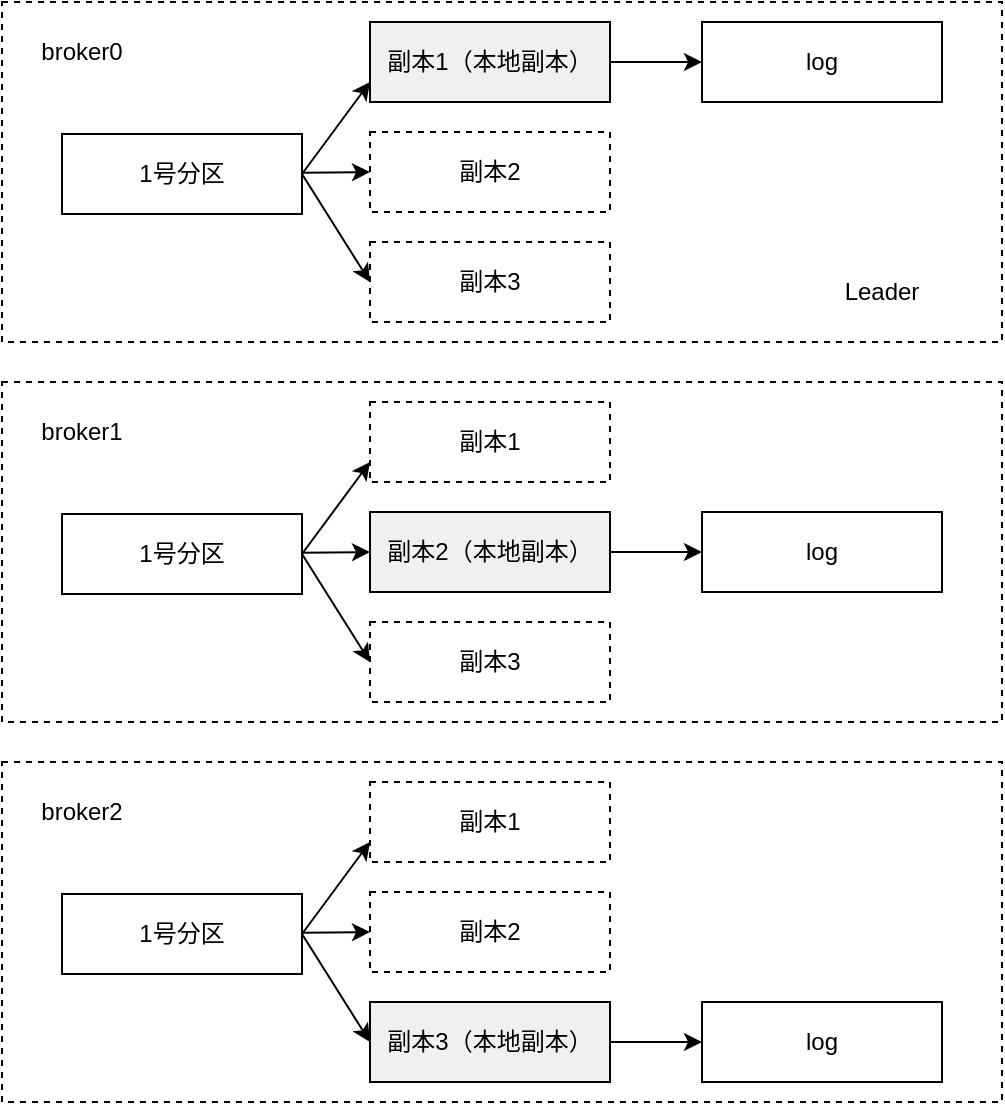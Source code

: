<mxfile version="18.0.6" type="device"><diagram id="EZ29PhLylF8vI9ptLDk6" name="第 1 页"><mxGraphModel dx="1185" dy="721" grid="1" gridSize="10" guides="1" tooltips="1" connect="1" arrows="1" fold="1" page="1" pageScale="1" pageWidth="827" pageHeight="1169" math="0" shadow="0"><root><mxCell id="0"/><mxCell id="1" parent="0"/><mxCell id="oqnaxnyl65lQeYSDiRmx-1" value="" style="rounded=0;whiteSpace=wrap;html=1;dashed=1;" vertex="1" parent="1"><mxGeometry x="160" y="80" width="500" height="170" as="geometry"/></mxCell><mxCell id="oqnaxnyl65lQeYSDiRmx-3" value="broker0" style="text;html=1;strokeColor=none;fillColor=none;align=center;verticalAlign=middle;whiteSpace=wrap;rounded=0;dashed=1;" vertex="1" parent="1"><mxGeometry x="170" y="90" width="60" height="30" as="geometry"/></mxCell><mxCell id="oqnaxnyl65lQeYSDiRmx-10" style="rounded=0;orthogonalLoop=1;jettySize=auto;html=1;entryX=0;entryY=0.75;entryDx=0;entryDy=0;exitX=1;exitY=0.5;exitDx=0;exitDy=0;" edge="1" parent="1" source="oqnaxnyl65lQeYSDiRmx-4" target="oqnaxnyl65lQeYSDiRmx-5"><mxGeometry relative="1" as="geometry"/></mxCell><mxCell id="oqnaxnyl65lQeYSDiRmx-11" style="edgeStyle=none;rounded=0;orthogonalLoop=1;jettySize=auto;html=1;entryX=0;entryY=0.5;entryDx=0;entryDy=0;" edge="1" parent="1" source="oqnaxnyl65lQeYSDiRmx-4" target="oqnaxnyl65lQeYSDiRmx-6"><mxGeometry relative="1" as="geometry"/></mxCell><mxCell id="oqnaxnyl65lQeYSDiRmx-12" style="edgeStyle=none;rounded=0;orthogonalLoop=1;jettySize=auto;html=1;entryX=0;entryY=0.5;entryDx=0;entryDy=0;exitX=1;exitY=0.5;exitDx=0;exitDy=0;" edge="1" parent="1" source="oqnaxnyl65lQeYSDiRmx-4" target="oqnaxnyl65lQeYSDiRmx-7"><mxGeometry relative="1" as="geometry"/></mxCell><mxCell id="oqnaxnyl65lQeYSDiRmx-4" value="1号分区" style="rounded=0;whiteSpace=wrap;html=1;" vertex="1" parent="1"><mxGeometry x="190" y="146" width="120" height="40" as="geometry"/></mxCell><mxCell id="oqnaxnyl65lQeYSDiRmx-14" style="edgeStyle=none;rounded=0;orthogonalLoop=1;jettySize=auto;html=1;entryX=0;entryY=0.5;entryDx=0;entryDy=0;" edge="1" parent="1" source="oqnaxnyl65lQeYSDiRmx-5" target="oqnaxnyl65lQeYSDiRmx-13"><mxGeometry relative="1" as="geometry"/></mxCell><mxCell id="oqnaxnyl65lQeYSDiRmx-5" value="副本1（本地副本）" style="rounded=0;whiteSpace=wrap;html=1;fillColor=#F0F0F0;" vertex="1" parent="1"><mxGeometry x="344" y="90" width="120" height="40" as="geometry"/></mxCell><mxCell id="oqnaxnyl65lQeYSDiRmx-6" value="副本2" style="rounded=0;whiteSpace=wrap;html=1;dashed=1;" vertex="1" parent="1"><mxGeometry x="344" y="145" width="120" height="40" as="geometry"/></mxCell><mxCell id="oqnaxnyl65lQeYSDiRmx-7" value="副本3" style="rounded=0;whiteSpace=wrap;html=1;dashed=1;" vertex="1" parent="1"><mxGeometry x="344" y="200" width="120" height="40" as="geometry"/></mxCell><mxCell id="oqnaxnyl65lQeYSDiRmx-13" value="log" style="rounded=0;whiteSpace=wrap;html=1;" vertex="1" parent="1"><mxGeometry x="510" y="90" width="120" height="40" as="geometry"/></mxCell><mxCell id="oqnaxnyl65lQeYSDiRmx-15" value="" style="rounded=0;whiteSpace=wrap;html=1;dashed=1;" vertex="1" parent="1"><mxGeometry x="160" y="270" width="500" height="170" as="geometry"/></mxCell><mxCell id="oqnaxnyl65lQeYSDiRmx-16" value="broker1" style="text;html=1;strokeColor=none;fillColor=none;align=center;verticalAlign=middle;whiteSpace=wrap;rounded=0;dashed=1;" vertex="1" parent="1"><mxGeometry x="170" y="280" width="60" height="30" as="geometry"/></mxCell><mxCell id="oqnaxnyl65lQeYSDiRmx-17" style="rounded=0;orthogonalLoop=1;jettySize=auto;html=1;entryX=0;entryY=0.75;entryDx=0;entryDy=0;exitX=1;exitY=0.5;exitDx=0;exitDy=0;" edge="1" parent="1" source="oqnaxnyl65lQeYSDiRmx-20" target="oqnaxnyl65lQeYSDiRmx-22"><mxGeometry relative="1" as="geometry"/></mxCell><mxCell id="oqnaxnyl65lQeYSDiRmx-18" style="edgeStyle=none;rounded=0;orthogonalLoop=1;jettySize=auto;html=1;entryX=0;entryY=0.5;entryDx=0;entryDy=0;" edge="1" parent="1" source="oqnaxnyl65lQeYSDiRmx-20" target="oqnaxnyl65lQeYSDiRmx-23"><mxGeometry relative="1" as="geometry"/></mxCell><mxCell id="oqnaxnyl65lQeYSDiRmx-19" style="edgeStyle=none;rounded=0;orthogonalLoop=1;jettySize=auto;html=1;entryX=0;entryY=0.5;entryDx=0;entryDy=0;exitX=1;exitY=0.5;exitDx=0;exitDy=0;" edge="1" parent="1" source="oqnaxnyl65lQeYSDiRmx-20" target="oqnaxnyl65lQeYSDiRmx-24"><mxGeometry relative="1" as="geometry"/></mxCell><mxCell id="oqnaxnyl65lQeYSDiRmx-20" value="1号分区" style="rounded=0;whiteSpace=wrap;html=1;" vertex="1" parent="1"><mxGeometry x="190" y="336" width="120" height="40" as="geometry"/></mxCell><mxCell id="oqnaxnyl65lQeYSDiRmx-22" value="副本1" style="rounded=0;whiteSpace=wrap;html=1;fillColor=#FFFFFF;dashed=1;" vertex="1" parent="1"><mxGeometry x="344" y="280" width="120" height="40" as="geometry"/></mxCell><mxCell id="oqnaxnyl65lQeYSDiRmx-37" style="edgeStyle=none;rounded=0;orthogonalLoop=1;jettySize=auto;html=1;entryX=0;entryY=0.5;entryDx=0;entryDy=0;" edge="1" parent="1" source="oqnaxnyl65lQeYSDiRmx-23" target="oqnaxnyl65lQeYSDiRmx-25"><mxGeometry relative="1" as="geometry"/></mxCell><mxCell id="oqnaxnyl65lQeYSDiRmx-23" value="副本2（本地副本）" style="rounded=0;whiteSpace=wrap;html=1;fillColor=#F0F0F0;" vertex="1" parent="1"><mxGeometry x="344" y="335" width="120" height="40" as="geometry"/></mxCell><mxCell id="oqnaxnyl65lQeYSDiRmx-24" value="副本3" style="rounded=0;whiteSpace=wrap;html=1;dashed=1;" vertex="1" parent="1"><mxGeometry x="344" y="390" width="120" height="40" as="geometry"/></mxCell><mxCell id="oqnaxnyl65lQeYSDiRmx-25" value="log" style="rounded=0;whiteSpace=wrap;html=1;" vertex="1" parent="1"><mxGeometry x="510" y="335" width="120" height="40" as="geometry"/></mxCell><mxCell id="oqnaxnyl65lQeYSDiRmx-26" value="" style="rounded=0;whiteSpace=wrap;html=1;dashed=1;" vertex="1" parent="1"><mxGeometry x="160" y="460" width="500" height="170" as="geometry"/></mxCell><mxCell id="oqnaxnyl65lQeYSDiRmx-27" value="broker2" style="text;html=1;strokeColor=none;fillColor=none;align=center;verticalAlign=middle;whiteSpace=wrap;rounded=0;dashed=1;" vertex="1" parent="1"><mxGeometry x="170" y="470" width="60" height="30" as="geometry"/></mxCell><mxCell id="oqnaxnyl65lQeYSDiRmx-28" style="rounded=0;orthogonalLoop=1;jettySize=auto;html=1;entryX=0;entryY=0.75;entryDx=0;entryDy=0;exitX=1;exitY=0.5;exitDx=0;exitDy=0;" edge="1" parent="1" source="oqnaxnyl65lQeYSDiRmx-31" target="oqnaxnyl65lQeYSDiRmx-33"><mxGeometry relative="1" as="geometry"/></mxCell><mxCell id="oqnaxnyl65lQeYSDiRmx-29" style="edgeStyle=none;rounded=0;orthogonalLoop=1;jettySize=auto;html=1;entryX=0;entryY=0.5;entryDx=0;entryDy=0;" edge="1" parent="1" source="oqnaxnyl65lQeYSDiRmx-31" target="oqnaxnyl65lQeYSDiRmx-34"><mxGeometry relative="1" as="geometry"/></mxCell><mxCell id="oqnaxnyl65lQeYSDiRmx-30" style="edgeStyle=none;rounded=0;orthogonalLoop=1;jettySize=auto;html=1;entryX=0;entryY=0.5;entryDx=0;entryDy=0;exitX=1;exitY=0.5;exitDx=0;exitDy=0;" edge="1" parent="1" source="oqnaxnyl65lQeYSDiRmx-31" target="oqnaxnyl65lQeYSDiRmx-35"><mxGeometry relative="1" as="geometry"/></mxCell><mxCell id="oqnaxnyl65lQeYSDiRmx-31" value="1号分区" style="rounded=0;whiteSpace=wrap;html=1;" vertex="1" parent="1"><mxGeometry x="190" y="526" width="120" height="40" as="geometry"/></mxCell><mxCell id="oqnaxnyl65lQeYSDiRmx-32" style="edgeStyle=none;rounded=0;orthogonalLoop=1;jettySize=auto;html=1;entryX=0;entryY=0.5;entryDx=0;entryDy=0;exitX=1;exitY=0.5;exitDx=0;exitDy=0;" edge="1" parent="1" source="oqnaxnyl65lQeYSDiRmx-35" target="oqnaxnyl65lQeYSDiRmx-36"><mxGeometry relative="1" as="geometry"/></mxCell><mxCell id="oqnaxnyl65lQeYSDiRmx-33" value="副本1" style="rounded=0;whiteSpace=wrap;html=1;fillColor=#FFFFFF;dashed=1;" vertex="1" parent="1"><mxGeometry x="344" y="470" width="120" height="40" as="geometry"/></mxCell><mxCell id="oqnaxnyl65lQeYSDiRmx-34" value="副本2" style="rounded=0;whiteSpace=wrap;html=1;dashed=1;" vertex="1" parent="1"><mxGeometry x="344" y="525" width="120" height="40" as="geometry"/></mxCell><mxCell id="oqnaxnyl65lQeYSDiRmx-35" value="副本3（本地副本）" style="rounded=0;whiteSpace=wrap;html=1;fillColor=#F0F0F0;" vertex="1" parent="1"><mxGeometry x="344" y="580" width="120" height="40" as="geometry"/></mxCell><mxCell id="oqnaxnyl65lQeYSDiRmx-36" value="log" style="rounded=0;whiteSpace=wrap;html=1;" vertex="1" parent="1"><mxGeometry x="510" y="580" width="120" height="40" as="geometry"/></mxCell><mxCell id="oqnaxnyl65lQeYSDiRmx-38" value="Leader" style="text;html=1;strokeColor=none;fillColor=none;align=center;verticalAlign=middle;whiteSpace=wrap;rounded=0;" vertex="1" parent="1"><mxGeometry x="570" y="210" width="60" height="30" as="geometry"/></mxCell></root></mxGraphModel></diagram></mxfile>